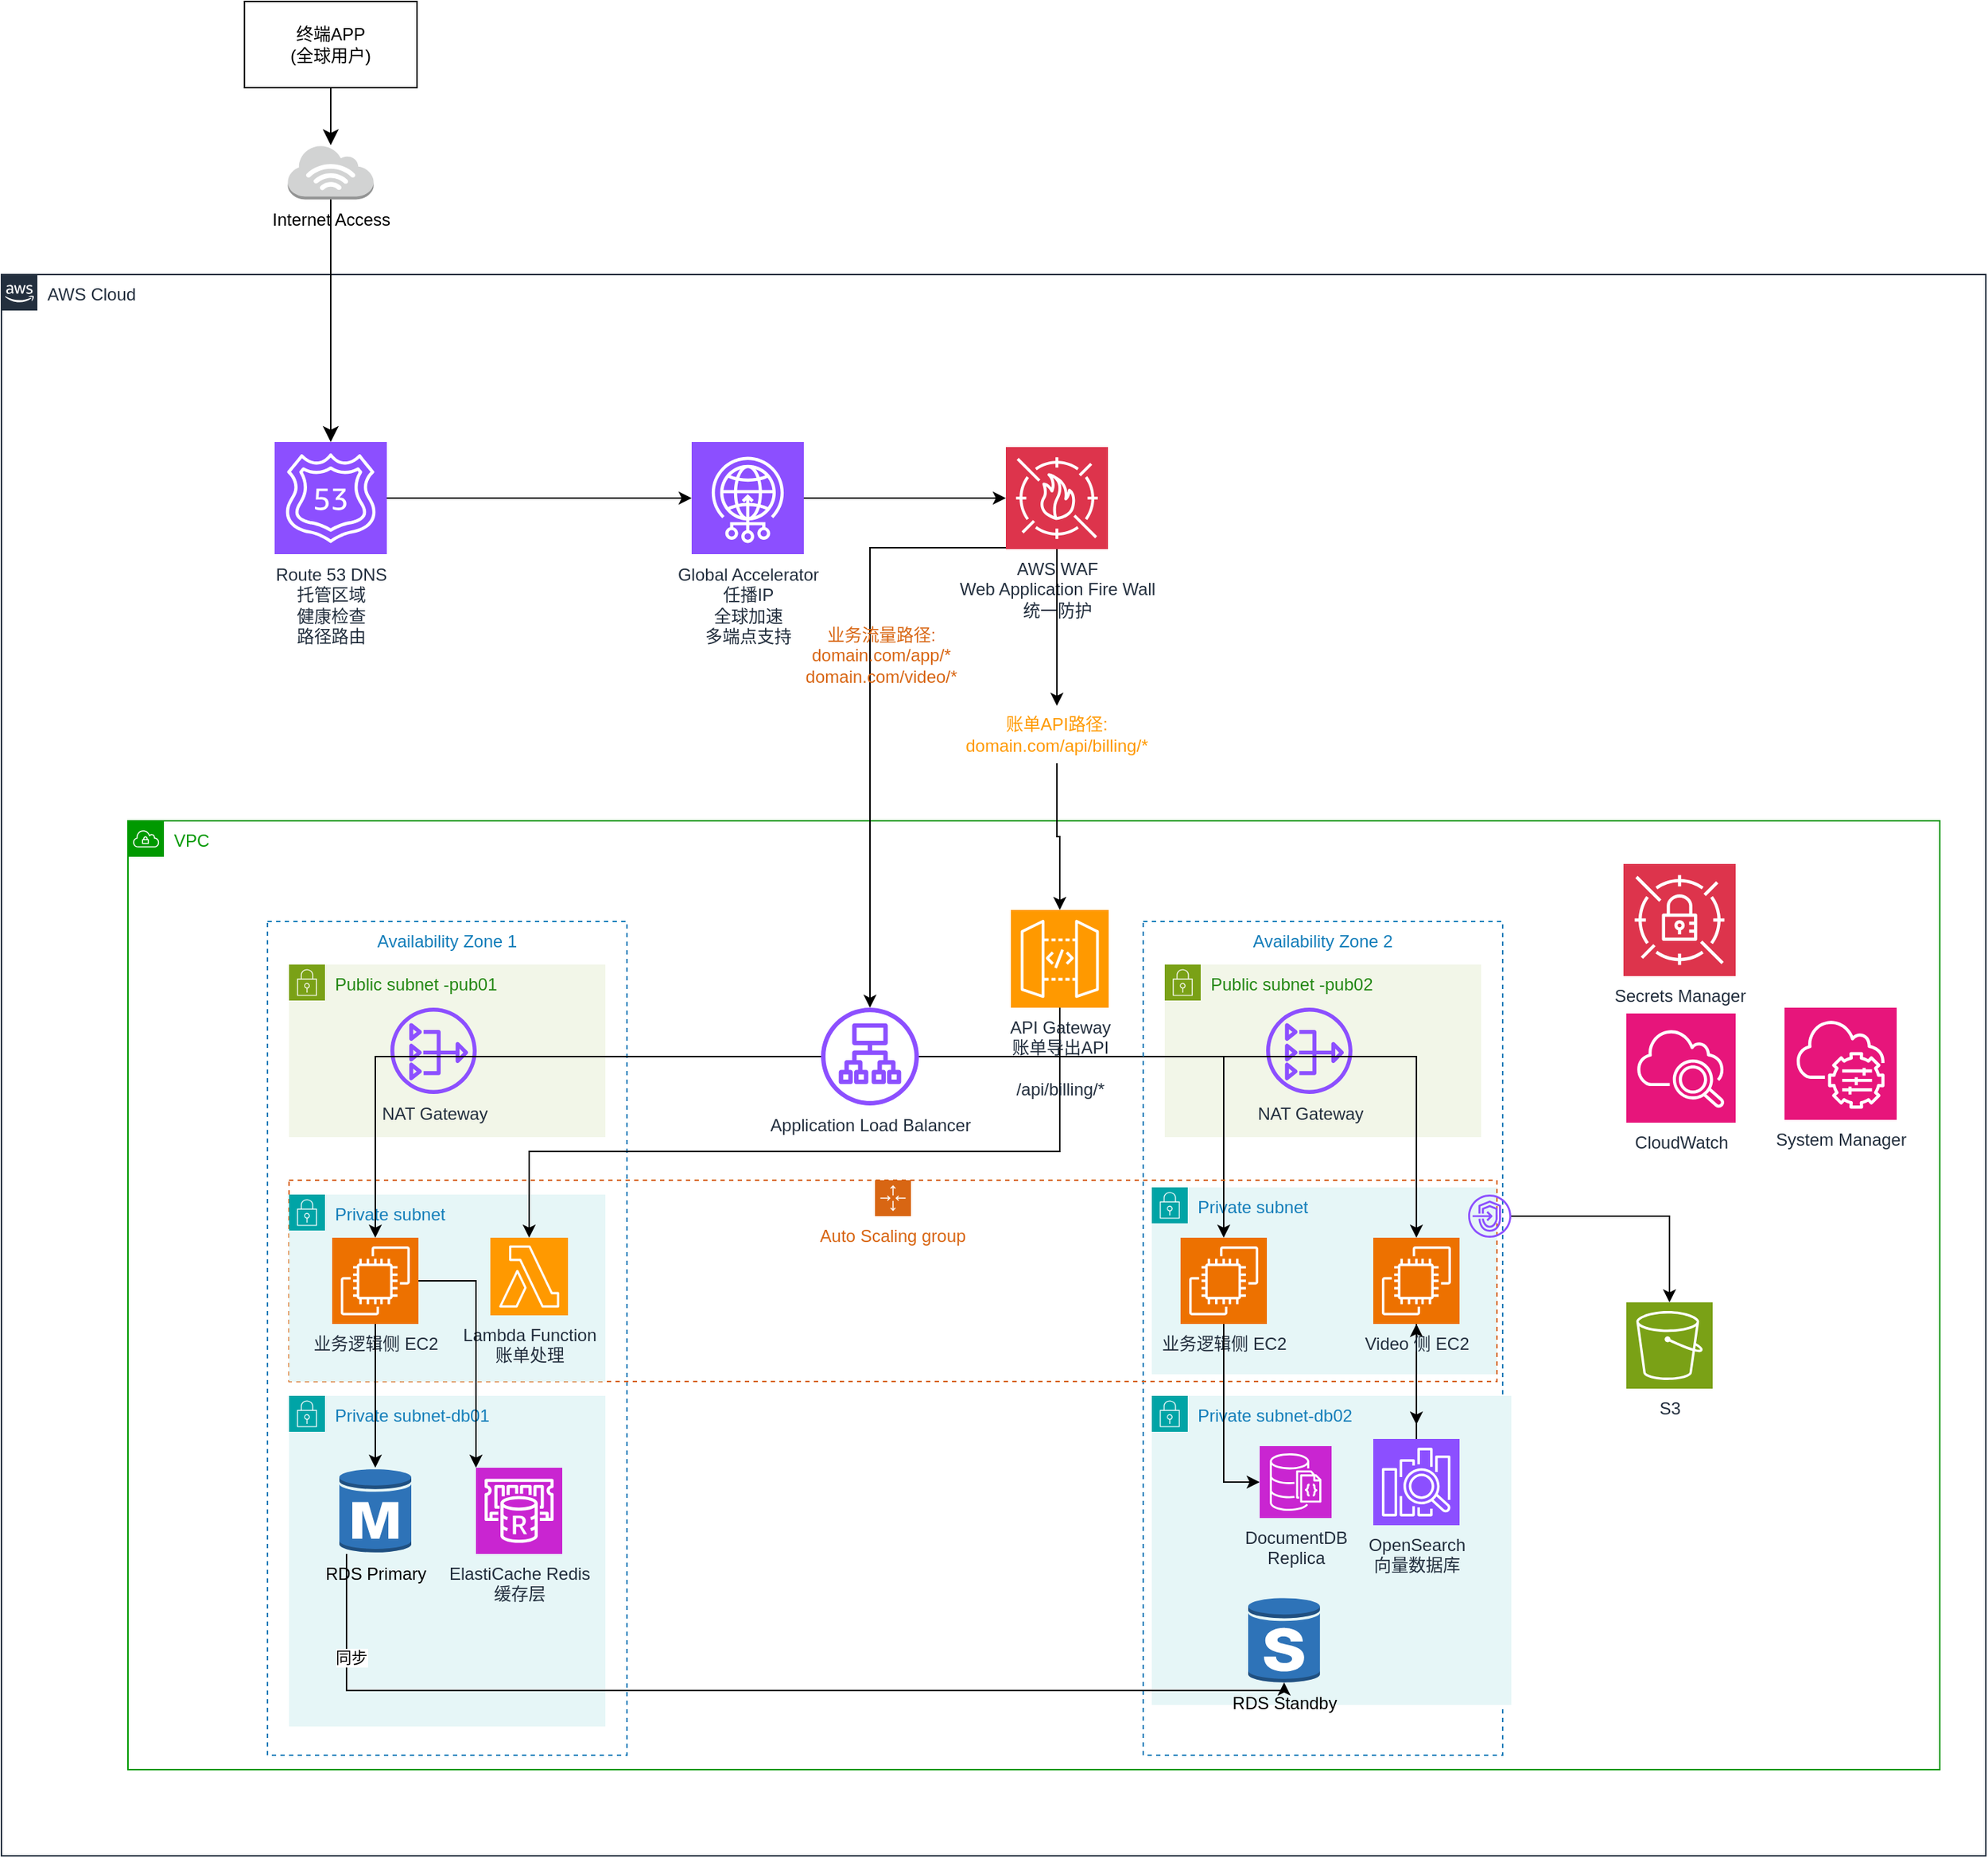 <mxfile version="28.2.8">
  <diagram name="Page-1" id="kGHOd0VXwJkK710yixL8">
    <mxGraphModel dx="2492" dy="790" grid="1" gridSize="10" guides="1" tooltips="1" connect="1" arrows="1" fold="1" page="1" pageScale="1" pageWidth="827" pageHeight="1169" math="0" shadow="0">
      <root>
        <mxCell id="0" />
        <mxCell id="1" parent="0" />
        <mxCell id="smOD6JWA3K0DQMqcDlfk-64" value="AWS Cloud" style="points=[[0,0],[0.25,0],[0.5,0],[0.75,0],[1,0],[1,0.25],[1,0.5],[1,0.75],[1,1],[0.75,1],[0.5,1],[0.25,1],[0,1],[0,0.75],[0,0.5],[0,0.25]];outlineConnect=0;gradientColor=none;html=1;whiteSpace=wrap;fontSize=12;fontStyle=0;shape=mxgraph.aws4.group;grIcon=mxgraph.aws4.group_aws_cloud_alt;strokeColor=#232F3E;fillColor=none;verticalAlign=top;align=left;spacingLeft=30;fontColor=#232F3E;dashed=0;labelBackgroundColor=#ffffff;container=1;pointerEvents=0;collapsible=0;recursiveResize=0;" parent="1" vertex="1">
          <mxGeometry x="-510" y="200" width="1380" height="1100" as="geometry" />
        </mxCell>
        <mxCell id="Q-6zJ66GrIhQqUq9FE3V-9" value="Private subnet" style="points=[[0,0],[0.25,0],[0.5,0],[0.75,0],[1,0],[1,0.25],[1,0.5],[1,0.75],[1,1],[0.75,1],[0.5,1],[0.25,1],[0,1],[0,0.75],[0,0.5],[0,0.25]];outlineConnect=0;gradientColor=none;html=1;whiteSpace=wrap;fontSize=12;fontStyle=0;container=1;pointerEvents=0;collapsible=0;recursiveResize=0;shape=mxgraph.aws4.group;grIcon=mxgraph.aws4.group_security_group;grStroke=0;strokeColor=#00A4A6;fillColor=#E6F6F7;verticalAlign=top;align=left;spacingLeft=30;fontColor=#147EBA;dashed=0;" vertex="1" parent="smOD6JWA3K0DQMqcDlfk-64">
          <mxGeometry x="800" y="635" width="240" height="130" as="geometry" />
        </mxCell>
        <mxCell id="smOD6JWA3K0DQMqcDlfk-75" value="Public subnet -pub02" style="points=[[0,0],[0.25,0],[0.5,0],[0.75,0],[1,0],[1,0.25],[1,0.5],[1,0.75],[1,1],[0.75,1],[0.5,1],[0.25,1],[0,1],[0,0.75],[0,0.5],[0,0.25]];outlineConnect=0;gradientColor=none;html=1;whiteSpace=wrap;fontSize=12;fontStyle=0;container=1;pointerEvents=0;collapsible=0;recursiveResize=0;shape=mxgraph.aws4.group;grIcon=mxgraph.aws4.group_security_group;grStroke=0;strokeColor=#7AA116;fillColor=#F2F6E8;verticalAlign=top;align=left;spacingLeft=30;fontColor=#248814;dashed=0;" parent="smOD6JWA3K0DQMqcDlfk-64" vertex="1">
          <mxGeometry x="809" y="480" width="220" height="120" as="geometry" />
        </mxCell>
        <mxCell id="smOD6JWA3K0DQMqcDlfk-76" value="NAT Gateway" style="sketch=0;outlineConnect=0;fontColor=#232F3E;gradientColor=none;fillColor=#8C4FFF;strokeColor=none;dashed=0;verticalLabelPosition=bottom;verticalAlign=top;align=center;html=1;fontSize=12;fontStyle=0;aspect=fixed;pointerEvents=1;shape=mxgraph.aws4.nat_gateway;" parent="smOD6JWA3K0DQMqcDlfk-75" vertex="1">
          <mxGeometry x="70.5" y="30" width="60" height="60" as="geometry" />
        </mxCell>
        <mxCell id="smOD6JWA3K0DQMqcDlfk-70" value="VPC" style="sketch=0;outlineConnect=0;gradientColor=none;html=1;whiteSpace=wrap;fontSize=12;fontStyle=0;shape=mxgraph.aws4.group;grIcon=mxgraph.aws4.group_vpc;strokeColor=#009900;fillColor=none;verticalAlign=top;align=left;spacingLeft=30;fontColor=#009900;dashed=0;" parent="smOD6JWA3K0DQMqcDlfk-64" vertex="1">
          <mxGeometry x="88" y="380" width="1260" height="660" as="geometry" />
        </mxCell>
        <mxCell id="smOD6JWA3K0DQMqcDlfk-65" value="AWS WAF&#xa;Web Application Fire Wall&#xa;统一防护" style="sketch=0;points=[[0,0,0],[0.25,0,0],[0.5,0,0],[0.75,0,0],[1,0,0],[0,1,0],[0.25,1,0],[0.5,1,0],[0.75,1,0],[1,1,0],[0,0.25,0],[0,0.5,0],[0,0.75,0],[1,0.25,0],[1,0.5,0],[1,0.75,0]];outlineConnect=0;fontColor=#232F3E;fillColor=#DD344C;strokeColor=#ffffff;dashed=0;verticalLabelPosition=bottom;verticalAlign=top;align=center;html=1;fontSize=12;fontStyle=0;aspect=fixed;shape=mxgraph.aws4.resourceIcon;resIcon=mxgraph.aws4.waf;" parent="smOD6JWA3K0DQMqcDlfk-64" vertex="1">
          <mxGeometry x="698.5" y="120" width="71" height="71" as="geometry" />
        </mxCell>
        <mxCell id="Q-6zJ66GrIhQqUq9FE3V-4" style="edgeStyle=orthogonalEdgeStyle;rounded=0;orthogonalLoop=1;jettySize=auto;html=1;" edge="1" parent="smOD6JWA3K0DQMqcDlfk-64" source="smOD6JWA3K0DQMqcDlfk-66" target="smOD6JWA3K0DQMqcDlfk-80">
          <mxGeometry relative="1" as="geometry" />
        </mxCell>
        <mxCell id="Q-6zJ66GrIhQqUq9FE3V-5" style="edgeStyle=orthogonalEdgeStyle;rounded=0;orthogonalLoop=1;jettySize=auto;html=1;" edge="1" parent="smOD6JWA3K0DQMqcDlfk-64" source="smOD6JWA3K0DQMqcDlfk-66" target="smOD6JWA3K0DQMqcDlfk-81">
          <mxGeometry relative="1" as="geometry" />
        </mxCell>
        <mxCell id="smOD6JWA3K0DQMqcDlfk-66" value="Application Load Balancer&lt;div&gt;&lt;br/&gt;&lt;/div&gt;" style="sketch=0;outlineConnect=0;fontColor=#232F3E;gradientColor=none;fillColor=#8C4FFF;strokeColor=none;dashed=0;verticalLabelPosition=bottom;verticalAlign=top;align=center;html=1;fontSize=12;fontStyle=0;aspect=fixed;pointerEvents=1;shape=mxgraph.aws4.application_load_balancer;" parent="smOD6JWA3K0DQMqcDlfk-64" vertex="1">
          <mxGeometry x="570" y="510" width="68" height="68" as="geometry" />
        </mxCell>
        <mxCell id="smOD6JWA3K0DQMqcDlfk-71" value="Availability Zone 1" style="fillColor=none;strokeColor=#147EBA;dashed=1;verticalAlign=top;fontStyle=0;fontColor=#147EBA;whiteSpace=wrap;html=1;" parent="smOD6JWA3K0DQMqcDlfk-64" vertex="1">
          <mxGeometry x="185" y="450" width="250" height="580" as="geometry" />
        </mxCell>
        <mxCell id="smOD6JWA3K0DQMqcDlfk-72" value="Availability Zone 2" style="fillColor=none;strokeColor=#147EBA;dashed=1;verticalAlign=top;fontStyle=0;fontColor=#147EBA;whiteSpace=wrap;html=1;" parent="smOD6JWA3K0DQMqcDlfk-64" vertex="1">
          <mxGeometry x="794" y="450" width="250" height="580" as="geometry" />
        </mxCell>
        <mxCell id="smOD6JWA3K0DQMqcDlfk-73" value="Public subnet -pub01" style="points=[[0,0],[0.25,0],[0.5,0],[0.75,0],[1,0],[1,0.25],[1,0.5],[1,0.75],[1,1],[0.75,1],[0.5,1],[0.25,1],[0,1],[0,0.75],[0,0.5],[0,0.25]];outlineConnect=0;gradientColor=none;html=1;whiteSpace=wrap;fontSize=12;fontStyle=0;container=1;pointerEvents=0;collapsible=0;recursiveResize=0;shape=mxgraph.aws4.group;grIcon=mxgraph.aws4.group_security_group;grStroke=0;strokeColor=#7AA116;fillColor=#F2F6E8;verticalAlign=top;align=left;spacingLeft=30;fontColor=#248814;dashed=0;" parent="smOD6JWA3K0DQMqcDlfk-64" vertex="1">
          <mxGeometry x="200" y="480" width="220" height="120" as="geometry" />
        </mxCell>
        <mxCell id="smOD6JWA3K0DQMqcDlfk-74" value="NAT Gateway" style="sketch=0;outlineConnect=0;fontColor=#232F3E;gradientColor=none;fillColor=#8C4FFF;strokeColor=none;dashed=0;verticalLabelPosition=bottom;verticalAlign=top;align=center;html=1;fontSize=12;fontStyle=0;aspect=fixed;pointerEvents=1;shape=mxgraph.aws4.nat_gateway;" parent="smOD6JWA3K0DQMqcDlfk-73" vertex="1">
          <mxGeometry x="70.5" y="30" width="60" height="60" as="geometry" />
        </mxCell>
        <mxCell id="smOD6JWA3K0DQMqcDlfk-77" value="Auto Scaling group" style="points=[[0,0],[0.25,0],[0.5,0],[0.75,0],[1,0],[1,0.25],[1,0.5],[1,0.75],[1,1],[0.75,1],[0.5,1],[0.25,1],[0,1],[0,0.75],[0,0.5],[0,0.25]];outlineConnect=0;gradientColor=none;html=1;whiteSpace=wrap;fontSize=12;fontStyle=0;container=1;pointerEvents=0;collapsible=0;recursiveResize=0;shape=mxgraph.aws4.groupCenter;grIcon=mxgraph.aws4.group_auto_scaling_group;grStroke=1;strokeColor=#D86613;fillColor=none;verticalAlign=top;align=center;fontColor=#D86613;dashed=1;spacingTop=25;" parent="smOD6JWA3K0DQMqcDlfk-64" vertex="1">
          <mxGeometry x="200" y="630" width="840" height="140" as="geometry" />
        </mxCell>
        <mxCell id="smOD6JWA3K0DQMqcDlfk-124" value="Private subnet" style="points=[[0,0],[0.25,0],[0.5,0],[0.75,0],[1,0],[1,0.25],[1,0.5],[1,0.75],[1,1],[0.75,1],[0.5,1],[0.25,1],[0,1],[0,0.75],[0,0.5],[0,0.25]];outlineConnect=0;gradientColor=none;html=1;whiteSpace=wrap;fontSize=12;fontStyle=0;container=1;pointerEvents=0;collapsible=0;recursiveResize=0;shape=mxgraph.aws4.group;grIcon=mxgraph.aws4.group_security_group;grStroke=0;strokeColor=#00A4A6;fillColor=#E6F6F7;verticalAlign=top;align=left;spacingLeft=30;fontColor=#147EBA;dashed=0;" parent="smOD6JWA3K0DQMqcDlfk-77" vertex="1">
          <mxGeometry y="10" width="220" height="130" as="geometry" />
        </mxCell>
        <mxCell id="smOD6JWA3K0DQMqcDlfk-79" value="业务逻辑侧 EC2" style="sketch=0;points=[[0,0,0],[0.25,0,0],[0.5,0,0],[0.75,0,0],[1,0,0],[0,1,0],[0.25,1,0],[0.5,1,0],[0.75,1,0],[1,1,0],[0,0.25,0],[0,0.5,0],[0,0.75,0],[1,0.25,0],[1,0.5,0],[1,0.75,0]];outlineConnect=0;fontColor=#232F3E;fillColor=#ED7100;strokeColor=#ffffff;dashed=0;verticalLabelPosition=bottom;verticalAlign=top;align=center;html=1;fontSize=12;fontStyle=0;aspect=fixed;shape=mxgraph.aws4.resourceIcon;resIcon=mxgraph.aws4.ec2;" parent="smOD6JWA3K0DQMqcDlfk-124" vertex="1">
          <mxGeometry x="30" y="30" width="60" height="60" as="geometry" />
        </mxCell>
        <mxCell id="smOD6JWA3K0DQMqcDlfk-68" value="Lambda Function&lt;br&gt;账单处理" style="sketch=0;points=[[0,0,0],[0.25,0,0],[0.5,0,0],[0.75,0,0],[1,0,0],[0,1,0],[0.25,1,0],[0.5,1,0],[0.75,1,0],[1,1,0],[0,0.25,0],[0,0.5,0],[0,0.75,0],[1,0.25,0],[1,0.5,0],[1,0.75,0]];outlineConnect=0;fontColor=#232F3E;fillColor=#FF9900;strokeColor=#ffffff;dashed=0;verticalLabelPosition=bottom;verticalAlign=top;align=center;html=1;fontSize=12;fontStyle=0;aspect=fixed;shape=mxgraph.aws4.resourceIcon;resIcon=mxgraph.aws4.lambda;" parent="smOD6JWA3K0DQMqcDlfk-124" vertex="1">
          <mxGeometry x="140" y="30" width="54" height="54" as="geometry" />
        </mxCell>
        <mxCell id="Q-6zJ66GrIhQqUq9FE3V-8" value="" style="sketch=0;outlineConnect=0;fontColor=#232F3E;gradientColor=none;fillColor=#8C4FFF;strokeColor=none;dashed=0;verticalLabelPosition=bottom;verticalAlign=top;align=center;html=1;fontSize=12;fontStyle=0;aspect=fixed;pointerEvents=1;shape=mxgraph.aws4.endpoints;" vertex="1" parent="smOD6JWA3K0DQMqcDlfk-77">
          <mxGeometry x="820" y="10" width="30" height="30" as="geometry" />
        </mxCell>
        <mxCell id="smOD6JWA3K0DQMqcDlfk-80" value="业务逻辑侧 EC2" style="sketch=0;points=[[0,0,0],[0.25,0,0],[0.5,0,0],[0.75,0,0],[1,0,0],[0,1,0],[0.25,1,0],[0.5,1,0],[0.75,1,0],[1,1,0],[0,0.25,0],[0,0.5,0],[0,0.75,0],[1,0.25,0],[1,0.5,0],[1,0.75,0]];outlineConnect=0;fontColor=#232F3E;fillColor=#ED7100;strokeColor=#ffffff;dashed=0;verticalLabelPosition=bottom;verticalAlign=top;align=center;html=1;fontSize=12;fontStyle=0;aspect=fixed;shape=mxgraph.aws4.resourceIcon;resIcon=mxgraph.aws4.ec2;" parent="smOD6JWA3K0DQMqcDlfk-64" vertex="1">
          <mxGeometry x="820" y="670" width="60" height="60" as="geometry" />
        </mxCell>
        <mxCell id="smOD6JWA3K0DQMqcDlfk-82" value="Private subnet-db01" style="points=[[0,0],[0.25,0],[0.5,0],[0.75,0],[1,0],[1,0.25],[1,0.5],[1,0.75],[1,1],[0.75,1],[0.5,1],[0.25,1],[0,1],[0,0.75],[0,0.5],[0,0.25]];outlineConnect=0;gradientColor=none;html=1;whiteSpace=wrap;fontSize=12;fontStyle=0;container=1;pointerEvents=0;collapsible=0;recursiveResize=0;shape=mxgraph.aws4.group;grIcon=mxgraph.aws4.group_security_group;grStroke=0;strokeColor=#00A4A6;fillColor=#E6F6F7;verticalAlign=top;align=left;spacingLeft=30;fontColor=#147EBA;dashed=0;" parent="smOD6JWA3K0DQMqcDlfk-64" vertex="1">
          <mxGeometry x="200" y="780" width="220" height="230" as="geometry" />
        </mxCell>
        <mxCell id="smOD6JWA3K0DQMqcDlfk-83" value="RDS Primary" style="outlineConnect=0;dashed=0;verticalLabelPosition=bottom;verticalAlign=top;align=center;html=1;shape=mxgraph.aws3.rds_db_instance;fillColor=#2E73B8;gradientColor=none;" parent="smOD6JWA3K0DQMqcDlfk-82" vertex="1">
          <mxGeometry x="35" y="50" width="50" height="60" as="geometry" />
        </mxCell>
        <mxCell id="smOD6JWA3K0DQMqcDlfk-88" value="Private subnet-&lt;span style=&quot;background-color: transparent; color: light-dark(rgb(20, 126, 186), rgb(69, 160, 212));&quot;&gt;db02&lt;/span&gt;" style="points=[[0,0],[0.25,0],[0.5,0],[0.75,0],[1,0],[1,0.25],[1,0.5],[1,0.75],[1,1],[0.75,1],[0.5,1],[0.25,1],[0,1],[0,0.75],[0,0.5],[0,0.25]];outlineConnect=0;gradientColor=none;html=1;whiteSpace=wrap;fontSize=12;fontStyle=0;container=1;pointerEvents=0;collapsible=0;recursiveResize=0;shape=mxgraph.aws4.group;grIcon=mxgraph.aws4.group_security_group;grStroke=0;strokeColor=#00A4A6;fillColor=#E6F6F7;verticalAlign=top;align=left;spacingLeft=30;fontColor=#147EBA;dashed=0;" parent="smOD6JWA3K0DQMqcDlfk-64" vertex="1">
          <mxGeometry x="800" y="780" width="250" height="215" as="geometry" />
        </mxCell>
        <mxCell id="smOD6JWA3K0DQMqcDlfk-89" value="DocumentDB&#xa;Replica" style="sketch=0;points=[[0,0,0],[0.25,0,0],[0.5,0,0],[0.75,0,0],[1,0,0],[0,1,0],[0.25,1,0],[0.5,1,0],[0.75,1,0],[1,1,0],[0,0.25,0],[0,0.5,0],[0,0.75,0],[1,0.25,0],[1,0.5,0],[1,0.75,0]];outlineConnect=0;fontColor=#232F3E;fillColor=#C925D1;strokeColor=#ffffff;dashed=0;verticalLabelPosition=bottom;verticalAlign=top;align=center;html=1;fontSize=12;fontStyle=0;aspect=fixed;shape=mxgraph.aws4.resourceIcon;resIcon=mxgraph.aws4.documentdb_with_mongodb_compatibility;" parent="smOD6JWA3K0DQMqcDlfk-88" vertex="1">
          <mxGeometry x="75" y="35" width="50" height="50" as="geometry" />
        </mxCell>
        <mxCell id="smOD6JWA3K0DQMqcDlfk-85" value="RDS Standby" style="outlineConnect=0;dashed=0;verticalLabelPosition=bottom;verticalAlign=top;align=center;html=1;shape=mxgraph.aws3.rds_db_instance_standby_multi_az;fillColor=#2E73B8;gradientColor=none;" parent="smOD6JWA3K0DQMqcDlfk-88" vertex="1">
          <mxGeometry x="67" y="140" width="50" height="60" as="geometry" />
        </mxCell>
        <mxCell id="smOD6JWA3K0DQMqcDlfk-92" value="CloudWatch" style="sketch=0;points=[[0,0,0],[0.25,0,0],[0.5,0,0],[0.75,0,0],[1,0,0],[0,1,0],[0.25,1,0],[0.5,1,0],[0.75,1,0],[1,1,0],[0,0.25,0],[0,0.5,0],[0,0.75,0],[1,0.25,0],[1,0.5,0],[1,0.75,0]];outlineConnect=0;fontColor=#232F3E;fillColor=#E7157B;strokeColor=#ffffff;dashed=0;verticalLabelPosition=bottom;verticalAlign=top;align=center;html=1;fontSize=12;fontStyle=0;aspect=fixed;shape=mxgraph.aws4.resourceIcon;resIcon=mxgraph.aws4.cloudwatch_2;" parent="smOD6JWA3K0DQMqcDlfk-64" vertex="1">
          <mxGeometry x="1130" y="514" width="76" height="76" as="geometry" />
        </mxCell>
        <mxCell id="smOD6JWA3K0DQMqcDlfk-93" value="S3" style="sketch=0;points=[[0,0,0],[0.25,0,0],[0.5,0,0],[0.75,0,0],[1,0,0],[0,1,0],[0.25,1,0],[0.5,1,0],[0.75,1,0],[1,1,0],[0,0.25,0],[0,0.5,0],[0,0.75,0],[1,0.25,0],[1,0.5,0],[1,0.75,0]];outlineConnect=0;fontColor=#232F3E;fillColor=#7AA116;strokeColor=#ffffff;dashed=0;verticalLabelPosition=bottom;verticalAlign=top;align=center;html=1;fontSize=12;fontStyle=0;aspect=fixed;shape=mxgraph.aws4.resourceIcon;resIcon=mxgraph.aws4.s3;" parent="smOD6JWA3K0DQMqcDlfk-64" vertex="1">
          <mxGeometry x="1130" y="715" width="60" height="60" as="geometry" />
        </mxCell>
        <mxCell id="smOD6JWA3K0DQMqcDlfk-94" style="edgeStyle=orthogonalEdgeStyle;rounded=0;orthogonalLoop=1;jettySize=auto;html=1;" parent="smOD6JWA3K0DQMqcDlfk-64" source="smOD6JWA3K0DQMqcDlfk-65" target="smOD6JWA3K0DQMqcDlfk-66" edge="1">
          <mxGeometry relative="1" as="geometry">
            <Array as="points">
              <mxPoint x="604" y="190" />
            </Array>
          </mxGeometry>
        </mxCell>
        <mxCell id="smOD6JWA3K0DQMqcDlfk-95" style="edgeStyle=orthogonalEdgeStyle;rounded=0;orthogonalLoop=1;jettySize=auto;html=1;" parent="smOD6JWA3K0DQMqcDlfk-64" source="smOD6JWA3K0DQMqcDlfk-119" target="smOD6JWA3K0DQMqcDlfk-67" edge="1">
          <mxGeometry relative="1" as="geometry" />
        </mxCell>
        <mxCell id="smOD6JWA3K0DQMqcDlfk-96" style="edgeStyle=orthogonalEdgeStyle;rounded=0;orthogonalLoop=1;jettySize=auto;html=1;" parent="smOD6JWA3K0DQMqcDlfk-64" source="smOD6JWA3K0DQMqcDlfk-67" target="smOD6JWA3K0DQMqcDlfk-68" edge="1">
          <mxGeometry relative="1" as="geometry">
            <Array as="points">
              <mxPoint x="736" y="610" />
              <mxPoint x="367" y="610" />
            </Array>
          </mxGeometry>
        </mxCell>
        <mxCell id="smOD6JWA3K0DQMqcDlfk-97" style="edgeStyle=orthogonalEdgeStyle;rounded=0;orthogonalLoop=1;jettySize=auto;html=1;" parent="smOD6JWA3K0DQMqcDlfk-64" source="smOD6JWA3K0DQMqcDlfk-66" target="smOD6JWA3K0DQMqcDlfk-79" edge="1">
          <mxGeometry relative="1" as="geometry" />
        </mxCell>
        <mxCell id="smOD6JWA3K0DQMqcDlfk-102" style="edgeStyle=orthogonalEdgeStyle;rounded=0;orthogonalLoop=1;jettySize=auto;html=1;" parent="smOD6JWA3K0DQMqcDlfk-64" source="smOD6JWA3K0DQMqcDlfk-79" target="smOD6JWA3K0DQMqcDlfk-83" edge="1">
          <mxGeometry relative="1" as="geometry" />
        </mxCell>
        <mxCell id="smOD6JWA3K0DQMqcDlfk-104" style="edgeStyle=orthogonalEdgeStyle;rounded=0;orthogonalLoop=1;jettySize=auto;html=1;" parent="smOD6JWA3K0DQMqcDlfk-64" source="smOD6JWA3K0DQMqcDlfk-79" target="smOD6JWA3K0DQMqcDlfk-90" edge="1">
          <mxGeometry relative="1" as="geometry">
            <Array as="points">
              <mxPoint x="330" y="700" />
              <mxPoint x="330" y="860" />
            </Array>
          </mxGeometry>
        </mxCell>
        <mxCell id="smOD6JWA3K0DQMqcDlfk-105" style="edgeStyle=orthogonalEdgeStyle;rounded=0;orthogonalLoop=1;jettySize=auto;html=1;" parent="smOD6JWA3K0DQMqcDlfk-64" source="smOD6JWA3K0DQMqcDlfk-81" edge="1">
          <mxGeometry relative="1" as="geometry">
            <mxPoint x="984" y="800" as="targetPoint" />
          </mxGeometry>
        </mxCell>
        <mxCell id="smOD6JWA3K0DQMqcDlfk-118" value="业务流量路径:&#xa;domain.com/app/*&#xa;domain.com/video/*" style="text;html=1;align=center;verticalAlign=middle;whiteSpace=wrap;rounded=0;fontColor=#D86613;" parent="smOD6JWA3K0DQMqcDlfk-64" vertex="1">
          <mxGeometry x="536.5" y="240" width="150" height="50" as="geometry" />
        </mxCell>
        <mxCell id="smOD6JWA3K0DQMqcDlfk-126" style="edgeStyle=orthogonalEdgeStyle;rounded=0;orthogonalLoop=1;jettySize=auto;html=1;entryX=0.5;entryY=0.99;entryDx=0;entryDy=0;entryPerimeter=0;" parent="smOD6JWA3K0DQMqcDlfk-64" source="smOD6JWA3K0DQMqcDlfk-83" target="smOD6JWA3K0DQMqcDlfk-85" edge="1">
          <mxGeometry relative="1" as="geometry">
            <Array as="points">
              <mxPoint x="240" y="985" />
              <mxPoint x="892" y="985" />
            </Array>
          </mxGeometry>
        </mxCell>
        <mxCell id="smOD6JWA3K0DQMqcDlfk-127" value="同步" style="edgeLabel;html=1;align=center;verticalAlign=middle;resizable=0;points=[];" parent="smOD6JWA3K0DQMqcDlfk-126" vertex="1" connectable="0">
          <mxGeometry x="-0.808" y="3" relative="1" as="geometry">
            <mxPoint as="offset" />
          </mxGeometry>
        </mxCell>
        <mxCell id="smOD6JWA3K0DQMqcDlfk-130" style="edgeStyle=orthogonalEdgeStyle;rounded=0;orthogonalLoop=1;jettySize=auto;html=1;exitX=0.5;exitY=1;exitDx=0;exitDy=0;exitPerimeter=0;entryX=0;entryY=0.5;entryDx=0;entryDy=0;entryPerimeter=0;" parent="smOD6JWA3K0DQMqcDlfk-64" source="smOD6JWA3K0DQMqcDlfk-80" target="smOD6JWA3K0DQMqcDlfk-89" edge="1">
          <mxGeometry relative="1" as="geometry" />
        </mxCell>
        <mxCell id="smOD6JWA3K0DQMqcDlfk-90" value="ElastiCache Redis&#xa;缓存层" style="sketch=0;points=[[0,0,0],[0.25,0,0],[0.5,0,0],[0.75,0,0],[1,0,0],[0,1,0],[0.25,1,0],[0.5,1,0],[0.75,1,0],[1,1,0],[0,0.25,0],[0,0.5,0],[0,0.75,0],[1,0.25,0],[1,0.5,0],[1,0.75,0]];outlineConnect=0;fontColor=#232F3E;fillColor=#C925D1;strokeColor=#ffffff;dashed=0;verticalLabelPosition=bottom;verticalAlign=top;align=center;html=1;fontSize=12;fontStyle=0;aspect=fixed;shape=mxgraph.aws4.resourceIcon;resIcon=mxgraph.aws4.elasticache_for_redis;" parent="smOD6JWA3K0DQMqcDlfk-64" vertex="1">
          <mxGeometry x="330" y="830" width="60" height="60" as="geometry" />
        </mxCell>
        <mxCell id="Q-6zJ66GrIhQqUq9FE3V-1" value="" style="edgeStyle=orthogonalEdgeStyle;rounded=0;orthogonalLoop=1;jettySize=auto;html=1;" edge="1" parent="smOD6JWA3K0DQMqcDlfk-64" source="smOD6JWA3K0DQMqcDlfk-132" target="smOD6JWA3K0DQMqcDlfk-81">
          <mxGeometry relative="1" as="geometry" />
        </mxCell>
        <mxCell id="smOD6JWA3K0DQMqcDlfk-132" value="OpenSearch&lt;br&gt;向量数据库&lt;div&gt;&lt;br&gt;&lt;/div&gt;" style="sketch=0;points=[[0,0,0],[0.25,0,0],[0.5,0,0],[0.75,0,0],[1,0,0],[0,1,0],[0.25,1,0],[0.5,1,0],[0.75,1,0],[1,1,0],[0,0.25,0],[0,0.5,0],[0,0.75,0],[1,0.25,0],[1,0.5,0],[1,0.75,0]];outlineConnect=0;fontColor=#232F3E;fillColor=#8C4FFF;strokeColor=#ffffff;dashed=0;verticalLabelPosition=bottom;verticalAlign=top;align=center;html=1;fontSize=12;fontStyle=0;aspect=fixed;shape=mxgraph.aws4.resourceIcon;resIcon=mxgraph.aws4.elasticsearch_service;" parent="smOD6JWA3K0DQMqcDlfk-64" vertex="1">
          <mxGeometry x="954" y="810" width="60" height="60" as="geometry" />
        </mxCell>
        <mxCell id="smOD6JWA3K0DQMqcDlfk-67" value="API Gateway&lt;br&gt;账单导出API&lt;br&gt;&lt;br&gt;&lt;div&gt;/api/billing/*&lt;/div&gt;" style="sketch=0;points=[[0,0,0],[0.25,0,0],[0.5,0,0],[0.75,0,0],[1,0,0],[0,1,0],[0.25,1,0],[0.5,1,0],[0.75,1,0],[1,1,0],[0,0.25,0],[0,0.5,0],[0,0.75,0],[1,0.25,0],[1,0.5,0],[1,0.75,0]];outlineConnect=0;fontColor=#232F3E;fillColor=#FF9900;strokeColor=#ffffff;dashed=0;verticalLabelPosition=bottom;verticalAlign=top;align=center;html=1;fontSize=12;fontStyle=0;aspect=fixed;shape=mxgraph.aws4.resourceIcon;resIcon=mxgraph.aws4.api_gateway;" parent="smOD6JWA3K0DQMqcDlfk-64" vertex="1">
          <mxGeometry x="702" y="442" width="68" height="68" as="geometry" />
        </mxCell>
        <mxCell id="Q-6zJ66GrIhQqUq9FE3V-12" style="edgeStyle=orthogonalEdgeStyle;rounded=0;orthogonalLoop=1;jettySize=auto;html=1;" edge="1" parent="smOD6JWA3K0DQMqcDlfk-64" source="Q-6zJ66GrIhQqUq9FE3V-8" target="smOD6JWA3K0DQMqcDlfk-93">
          <mxGeometry relative="1" as="geometry" />
        </mxCell>
        <mxCell id="smOD6JWA3K0DQMqcDlfk-81" value="Video 侧 EC2" style="sketch=0;points=[[0,0,0],[0.25,0,0],[0.5,0,0],[0.75,0,0],[1,0,0],[0,1,0],[0.25,1,0],[0.5,1,0],[0.75,1,0],[1,1,0],[0,0.25,0],[0,0.5,0],[0,0.75,0],[1,0.25,0],[1,0.5,0],[1,0.75,0]];outlineConnect=0;fontColor=#232F3E;fillColor=#ED7100;strokeColor=#ffffff;dashed=0;verticalLabelPosition=bottom;verticalAlign=top;align=center;html=1;fontSize=12;fontStyle=0;aspect=fixed;shape=mxgraph.aws4.resourceIcon;resIcon=mxgraph.aws4.ec2;" parent="smOD6JWA3K0DQMqcDlfk-64" vertex="1">
          <mxGeometry x="954" y="670" width="60" height="60" as="geometry" />
        </mxCell>
        <mxCell id="Q-6zJ66GrIhQqUq9FE3V-13" value="System M&lt;span style=&quot;background-color: transparent; color: light-dark(rgb(35, 47, 62), rgb(189, 199, 212));&quot;&gt;anager&lt;/span&gt;&lt;div&gt;&lt;div&gt;&lt;br&gt;&lt;/div&gt;&lt;/div&gt;" style="sketch=0;points=[[0,0,0],[0.25,0,0],[0.5,0,0],[0.75,0,0],[1,0,0],[0,1,0],[0.25,1,0],[0.5,1,0],[0.75,1,0],[1,1,0],[0,0.25,0],[0,0.5,0],[0,0.75,0],[1,0.25,0],[1,0.5,0],[1,0.75,0]];points=[[0,0,0],[0.25,0,0],[0.5,0,0],[0.75,0,0],[1,0,0],[0,1,0],[0.25,1,0],[0.5,1,0],[0.75,1,0],[1,1,0],[0,0.25,0],[0,0.5,0],[0,0.75,0],[1,0.25,0],[1,0.5,0],[1,0.75,0]];outlineConnect=0;fontColor=#232F3E;fillColor=#E7157B;strokeColor=#ffffff;dashed=0;verticalLabelPosition=bottom;verticalAlign=top;align=center;html=1;fontSize=12;fontStyle=0;aspect=fixed;shape=mxgraph.aws4.resourceIcon;resIcon=mxgraph.aws4.systems_manager;" vertex="1" parent="smOD6JWA3K0DQMqcDlfk-64">
          <mxGeometry x="1240" y="510" width="78" height="78" as="geometry" />
        </mxCell>
        <mxCell id="Q-6zJ66GrIhQqUq9FE3V-14" value="Secrets Manager&lt;div&gt;&lt;br&gt;&lt;/div&gt;" style="sketch=0;points=[[0,0,0],[0.25,0,0],[0.5,0,0],[0.75,0,0],[1,0,0],[0,1,0],[0.25,1,0],[0.5,1,0],[0.75,1,0],[1,1,0],[0,0.25,0],[0,0.5,0],[0,0.75,0],[1,0.25,0],[1,0.5,0],[1,0.75,0]];outlineConnect=0;fontColor=#232F3E;fillColor=#DD344C;strokeColor=#ffffff;dashed=0;verticalLabelPosition=bottom;verticalAlign=top;align=center;html=1;fontSize=12;fontStyle=0;aspect=fixed;shape=mxgraph.aws4.resourceIcon;resIcon=mxgraph.aws4.secrets_manager;" vertex="1" parent="smOD6JWA3K0DQMqcDlfk-64">
          <mxGeometry x="1128" y="410" width="78" height="78" as="geometry" />
        </mxCell>
        <mxCell id="smOD6JWA3K0DQMqcDlfk-119" value="账单API路径:&#xa;domain.com/api/billing/*" style="text;html=1;align=center;verticalAlign=middle;whiteSpace=wrap;rounded=0;fontColor=#FF9900;" parent="smOD6JWA3K0DQMqcDlfk-64" vertex="1">
          <mxGeometry x="659" y="300" width="150" height="40" as="geometry" />
        </mxCell>
        <mxCell id="Q-6zJ66GrIhQqUq9FE3V-15" value="" style="edgeStyle=orthogonalEdgeStyle;rounded=0;orthogonalLoop=1;jettySize=auto;html=1;" edge="1" parent="smOD6JWA3K0DQMqcDlfk-64" source="smOD6JWA3K0DQMqcDlfk-65" target="smOD6JWA3K0DQMqcDlfk-119">
          <mxGeometry relative="1" as="geometry">
            <mxPoint x="142" y="231" as="sourcePoint" />
            <mxPoint x="166" y="602" as="targetPoint" />
          </mxGeometry>
        </mxCell>
        <mxCell id="smOD6JWA3K0DQMqcDlfk-63" value="Global Accelerator&#xa;任播IP&#xa;全球加速&#xa;多端点支持" style="sketch=0;points=[[0,0,0],[0.25,0,0],[0.5,0,0],[0.75,0,0],[1,0,0],[0,1,0],[0.25,1,0],[0.5,1,0],[0.75,1,0],[1,1,0],[0,0.25,0],[0,0.5,0],[0,0.75,0],[1,0.25,0],[1,0.5,0],[1,0.75,0]];outlineConnect=0;fontColor=#232F3E;fillColor=#8C4FFF;strokeColor=#ffffff;dashed=0;verticalLabelPosition=bottom;verticalAlign=top;align=center;html=1;fontSize=12;fontStyle=0;aspect=fixed;shape=mxgraph.aws4.resourceIcon;resIcon=mxgraph.aws4.global_accelerator;" parent="smOD6JWA3K0DQMqcDlfk-64" vertex="1">
          <mxGeometry x="480" y="116.5" width="78" height="78" as="geometry" />
        </mxCell>
        <mxCell id="smOD6JWA3K0DQMqcDlfk-111" style="edgeStyle=orthogonalEdgeStyle;rounded=0;orthogonalLoop=1;jettySize=auto;html=1;" parent="smOD6JWA3K0DQMqcDlfk-64" source="smOD6JWA3K0DQMqcDlfk-63" target="smOD6JWA3K0DQMqcDlfk-65" edge="1">
          <mxGeometry relative="1" as="geometry" />
        </mxCell>
        <mxCell id="smOD6JWA3K0DQMqcDlfk-62" value="Route 53 DNS&#xa;托管区域&#xa;健康检查&#xa;路径路由" style="sketch=0;points=[[0,0,0],[0.25,0,0],[0.5,0,0],[0.75,0,0],[1,0,0],[0,1,0],[0.25,1,0],[0.5,1,0],[0.75,1,0],[1,1,0],[0,0.25,0],[0,0.5,0],[0,0.75,0],[1,0.25,0],[1,0.5,0],[1,0.75,0]];outlineConnect=0;fontColor=#232F3E;fillColor=#8C4FFF;strokeColor=#ffffff;dashed=0;verticalLabelPosition=bottom;verticalAlign=top;align=center;html=1;fontSize=12;fontStyle=0;aspect=fixed;shape=mxgraph.aws4.resourceIcon;resIcon=mxgraph.aws4.route_53;" parent="smOD6JWA3K0DQMqcDlfk-64" vertex="1">
          <mxGeometry x="190" y="116.5" width="78" height="78" as="geometry" />
        </mxCell>
        <mxCell id="smOD6JWA3K0DQMqcDlfk-110" style="edgeStyle=orthogonalEdgeStyle;rounded=0;orthogonalLoop=1;jettySize=auto;html=1;" parent="smOD6JWA3K0DQMqcDlfk-64" source="smOD6JWA3K0DQMqcDlfk-62" target="smOD6JWA3K0DQMqcDlfk-63" edge="1">
          <mxGeometry relative="1" as="geometry" />
        </mxCell>
        <mxCell id="smOD6JWA3K0DQMqcDlfk-112" value="Internet Access" style="outlineConnect=0;dashed=0;verticalLabelPosition=bottom;verticalAlign=top;align=center;html=1;shape=mxgraph.aws3.internet_3;fillColor=#D2D3D3;gradientColor=none;" parent="1" vertex="1">
          <mxGeometry x="-310.81" y="110" width="59.625" height="37.73" as="geometry" />
        </mxCell>
        <mxCell id="smOD6JWA3K0DQMqcDlfk-113" value="终端APP&#xa;(全球用户)" style="rounded=0;whiteSpace=wrap;html=1;" parent="1" vertex="1">
          <mxGeometry x="-341" y="10" width="120" height="60" as="geometry" />
        </mxCell>
        <mxCell id="smOD6JWA3K0DQMqcDlfk-115" style="endArrow=classic;html=1;rounded=0;fontSize=12;startSize=8;endSize=8;curved=1;" parent="1" source="smOD6JWA3K0DQMqcDlfk-113" target="smOD6JWA3K0DQMqcDlfk-112" edge="1">
          <mxGeometry width="50" height="50" relative="1" as="geometry">
            <mxPoint x="120" y="-220" as="sourcePoint" />
            <mxPoint x="170" y="-270" as="targetPoint" />
          </mxGeometry>
        </mxCell>
        <mxCell id="smOD6JWA3K0DQMqcDlfk-117" style="endArrow=classic;html=1;rounded=0;fontSize=12;startSize=8;endSize=8;curved=1;" parent="1" source="smOD6JWA3K0DQMqcDlfk-112" target="smOD6JWA3K0DQMqcDlfk-62" edge="1">
          <mxGeometry width="50" height="50" relative="1" as="geometry">
            <mxPoint x="220" y="-150" as="sourcePoint" />
            <mxPoint x="270" y="-100" as="targetPoint" />
          </mxGeometry>
        </mxCell>
      </root>
    </mxGraphModel>
  </diagram>
</mxfile>
